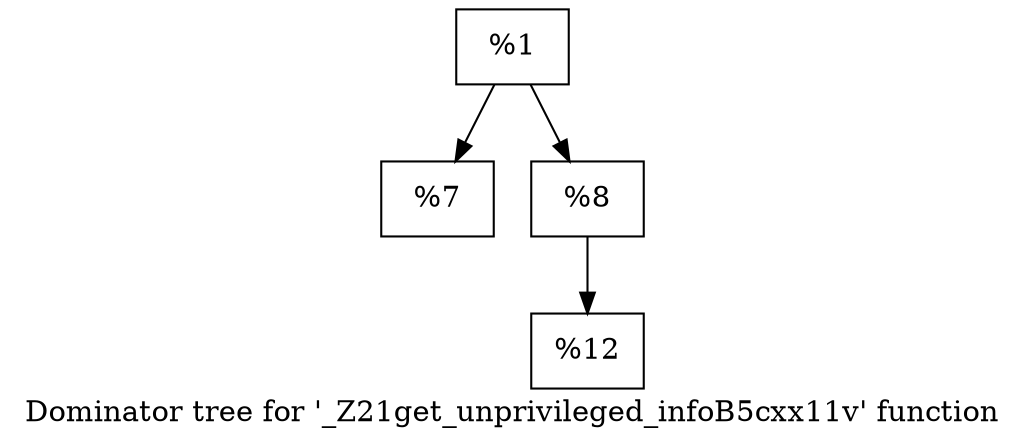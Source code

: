 digraph "Dominator tree for '_Z21get_unprivileged_infoB5cxx11v' function" {
	label="Dominator tree for '_Z21get_unprivileged_infoB5cxx11v' function";

	Node0x21320a0 [shape=record,label="{%1}"];
	Node0x21320a0 -> Node0x213c4c0;
	Node0x21320a0 -> Node0x2132100;
	Node0x213c4c0 [shape=record,label="{%7}"];
	Node0x2132100 [shape=record,label="{%8}"];
	Node0x2132100 -> Node0x2131fa0;
	Node0x2131fa0 [shape=record,label="{%12}"];
}
